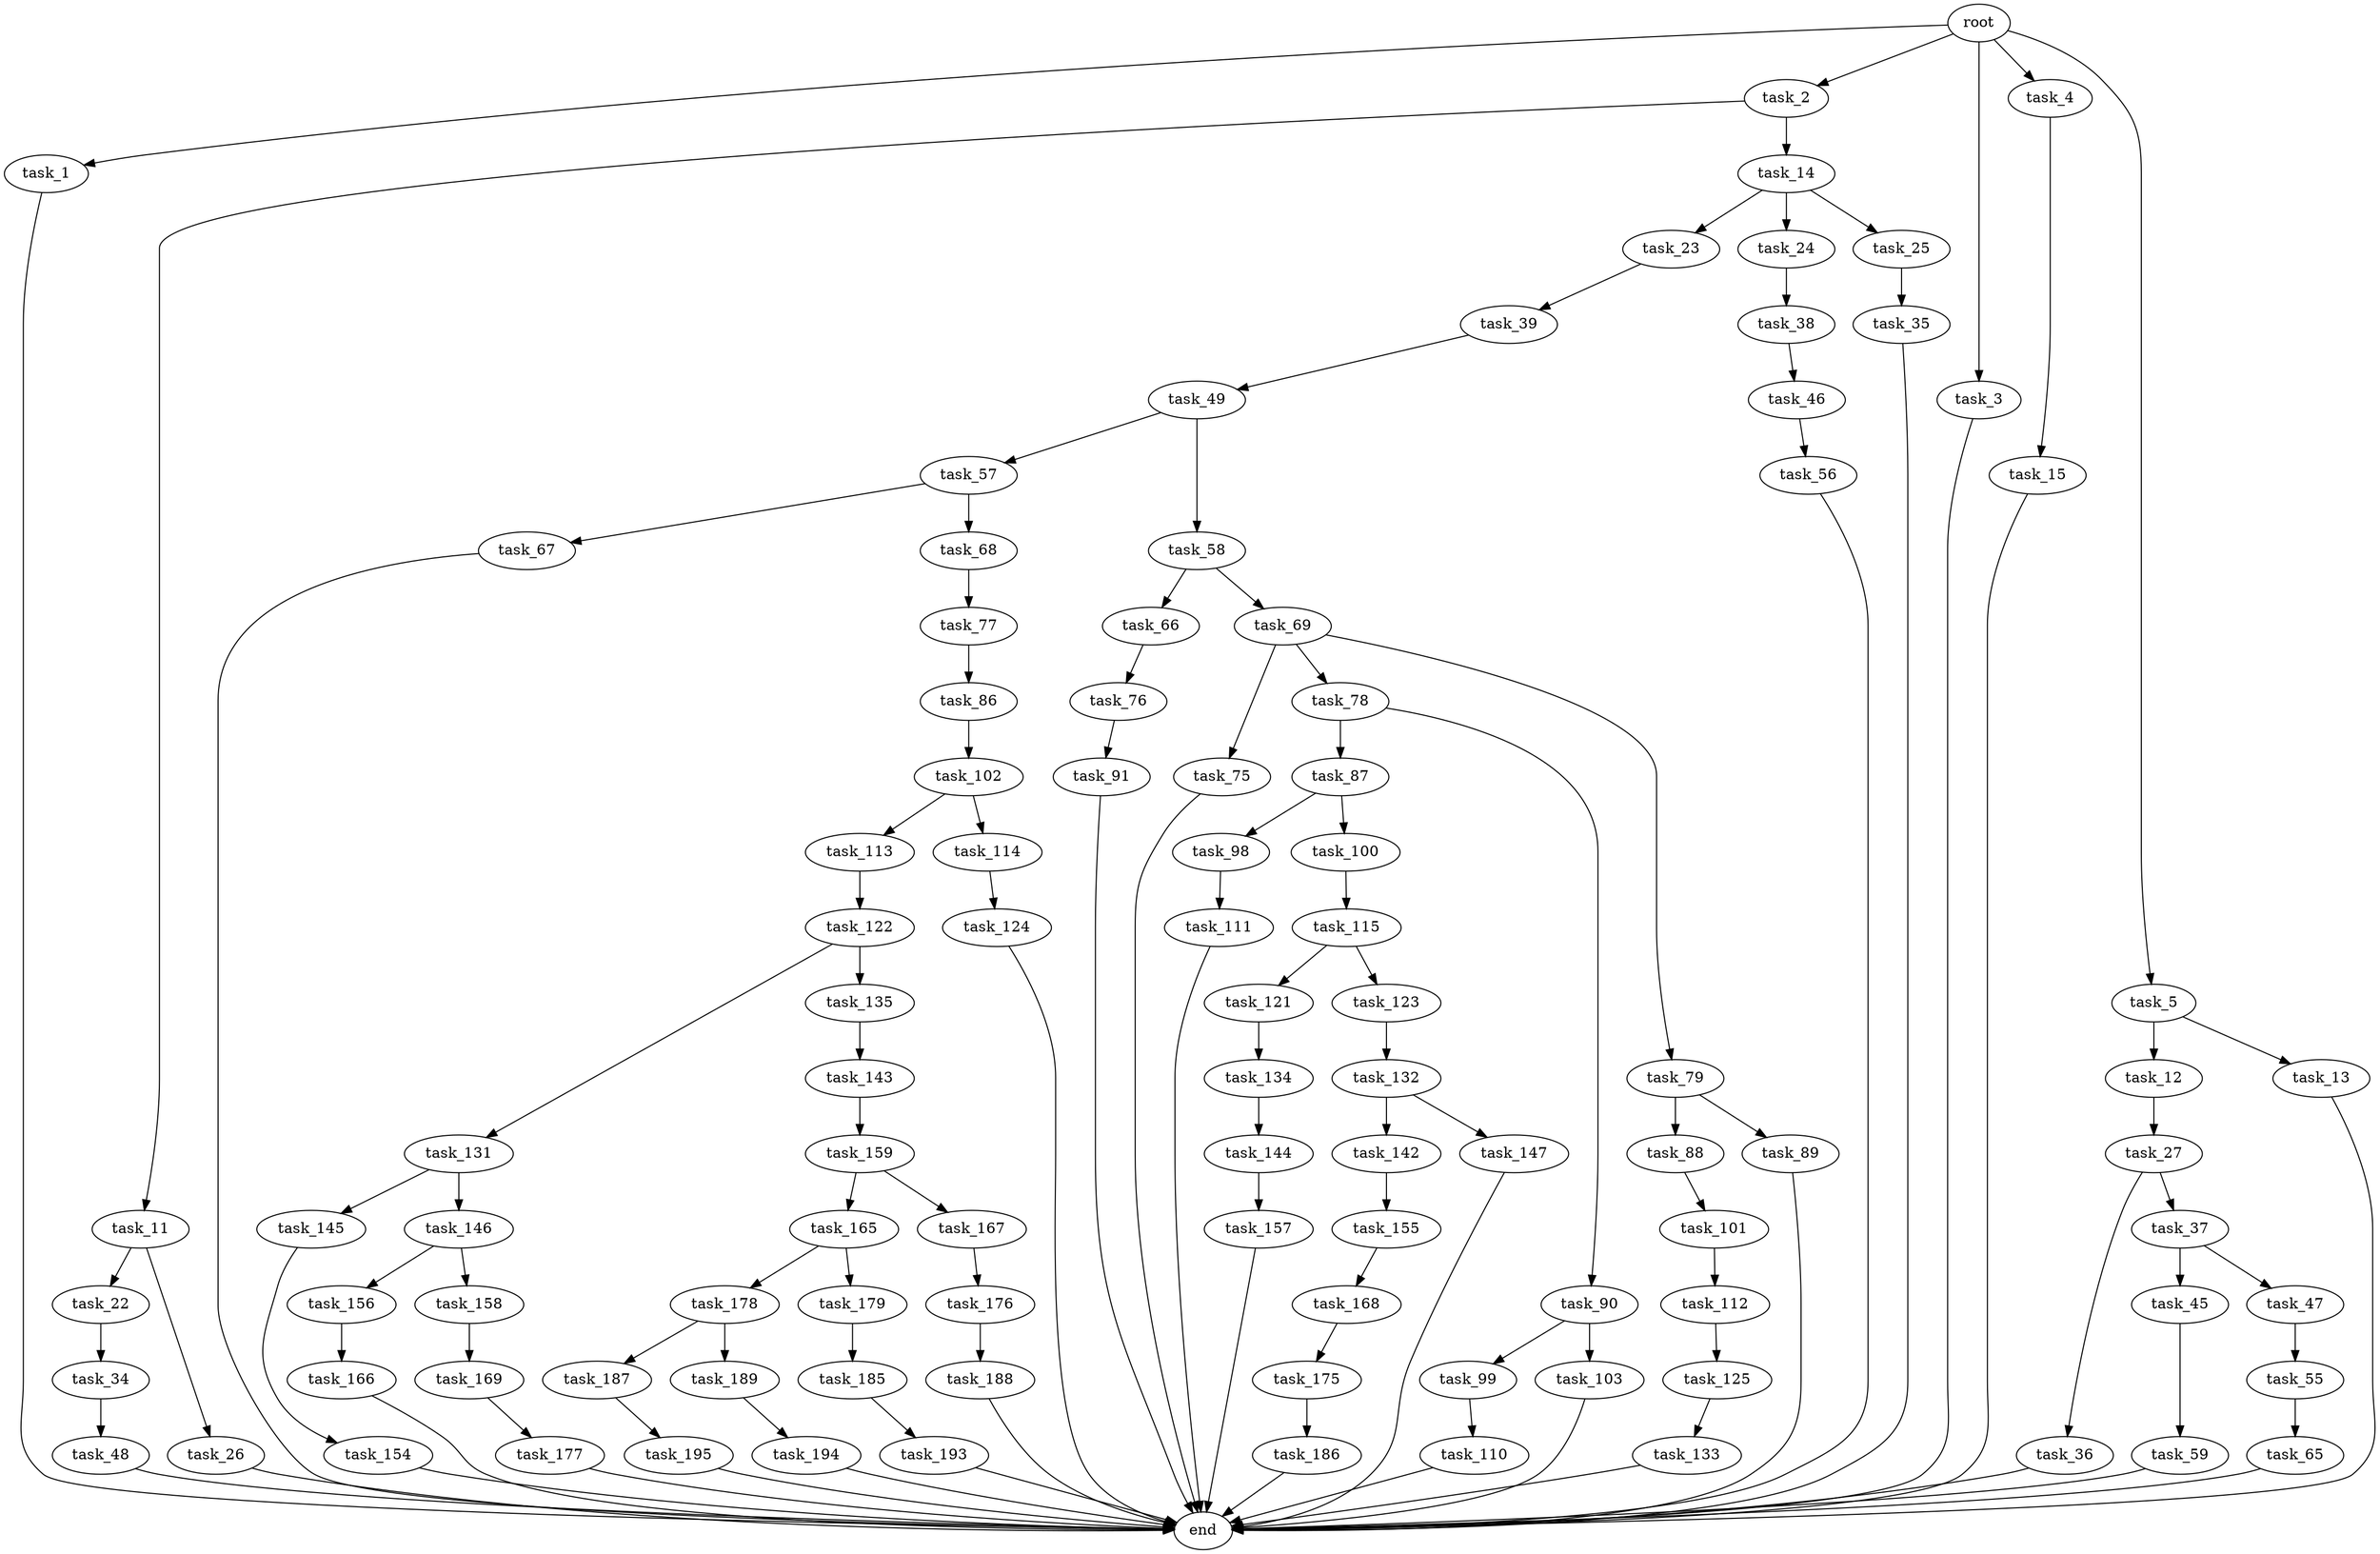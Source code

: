 digraph G {
  root [size="0.000000"];
  task_1 [size="65165083205.000000"];
  task_2 [size="65969595181.000000"];
  task_3 [size="189115734216.000000"];
  task_4 [size="549755813888.000000"];
  task_5 [size="21382753102.000000"];
  end [size="0.000000"];
  task_11 [size="8589934592.000000"];
  task_14 [size="68719476736.000000"];
  task_15 [size="13904762542.000000"];
  task_12 [size="24821448073.000000"];
  task_13 [size="2424015112.000000"];
  task_22 [size="77238220860.000000"];
  task_26 [size="1073741824000.000000"];
  task_27 [size="9987071255.000000"];
  task_23 [size="838138509.000000"];
  task_24 [size="41038963278.000000"];
  task_25 [size="549755813888.000000"];
  task_34 [size="231928233984.000000"];
  task_39 [size="18445039832.000000"];
  task_38 [size="19132809655.000000"];
  task_35 [size="44031202344.000000"];
  task_36 [size="134217728000.000000"];
  task_37 [size="1073741824000.000000"];
  task_48 [size="8589934592.000000"];
  task_45 [size="3733874573.000000"];
  task_47 [size="502717529.000000"];
  task_46 [size="1587279642.000000"];
  task_49 [size="6734870360.000000"];
  task_59 [size="26296562163.000000"];
  task_56 [size="14726165806.000000"];
  task_55 [size="52394251026.000000"];
  task_57 [size="68719476736.000000"];
  task_58 [size="42536761785.000000"];
  task_65 [size="1073741824000.000000"];
  task_67 [size="231928233984.000000"];
  task_68 [size="6521369062.000000"];
  task_66 [size="7949027790.000000"];
  task_69 [size="1388127446.000000"];
  task_76 [size="5542276234.000000"];
  task_77 [size="836634991520.000000"];
  task_75 [size="31767060100.000000"];
  task_78 [size="655819126.000000"];
  task_79 [size="8468192976.000000"];
  task_91 [size="65430253262.000000"];
  task_86 [size="782757789696.000000"];
  task_87 [size="80037185253.000000"];
  task_90 [size="231928233984.000000"];
  task_88 [size="68719476736.000000"];
  task_89 [size="1093194644259.000000"];
  task_102 [size="241543008407.000000"];
  task_98 [size="43734192212.000000"];
  task_100 [size="549755813888.000000"];
  task_101 [size="231928233984.000000"];
  task_99 [size="656729001.000000"];
  task_103 [size="549755813888.000000"];
  task_111 [size="11345490391.000000"];
  task_110 [size="134217728000.000000"];
  task_115 [size="814829559958.000000"];
  task_112 [size="231928233984.000000"];
  task_113 [size="15185440630.000000"];
  task_114 [size="47313578775.000000"];
  task_125 [size="139345366761.000000"];
  task_122 [size="68719476736.000000"];
  task_124 [size="21174582410.000000"];
  task_121 [size="15023425709.000000"];
  task_123 [size="14212054924.000000"];
  task_134 [size="134217728000.000000"];
  task_131 [size="92974320792.000000"];
  task_135 [size="782757789696.000000"];
  task_132 [size="549755813888.000000"];
  task_133 [size="710392258680.000000"];
  task_145 [size="15437214981.000000"];
  task_146 [size="401925983836.000000"];
  task_142 [size="134217728000.000000"];
  task_147 [size="231928233984.000000"];
  task_144 [size="38530802172.000000"];
  task_143 [size="1073741824000.000000"];
  task_155 [size="10099543171.000000"];
  task_159 [size="938650226880.000000"];
  task_157 [size="368293445632.000000"];
  task_154 [size="51047352919.000000"];
  task_156 [size="782757789696.000000"];
  task_158 [size="1817186660.000000"];
  task_168 [size="134217728000.000000"];
  task_166 [size="15983766275.000000"];
  task_169 [size="68719476736.000000"];
  task_165 [size="134217728000.000000"];
  task_167 [size="125917246325.000000"];
  task_178 [size="8589934592.000000"];
  task_179 [size="533128489088.000000"];
  task_176 [size="368293445632.000000"];
  task_175 [size="28991029248.000000"];
  task_177 [size="368293445632.000000"];
  task_186 [size="9471277457.000000"];
  task_188 [size="11208767178.000000"];
  task_187 [size="549755813888.000000"];
  task_189 [size="40891139410.000000"];
  task_185 [size="105631891373.000000"];
  task_193 [size="43646063788.000000"];
  task_195 [size="11539819750.000000"];
  task_194 [size="549755813888.000000"];

  root -> task_1 [size="1.000000"];
  root -> task_2 [size="1.000000"];
  root -> task_3 [size="1.000000"];
  root -> task_4 [size="1.000000"];
  root -> task_5 [size="1.000000"];
  task_1 -> end [size="1.000000"];
  task_2 -> task_11 [size="209715200.000000"];
  task_2 -> task_14 [size="209715200.000000"];
  task_3 -> end [size="1.000000"];
  task_4 -> task_15 [size="536870912.000000"];
  task_5 -> task_12 [size="536870912.000000"];
  task_5 -> task_13 [size="536870912.000000"];
  task_11 -> task_22 [size="33554432.000000"];
  task_11 -> task_26 [size="33554432.000000"];
  task_14 -> task_23 [size="134217728.000000"];
  task_14 -> task_24 [size="134217728.000000"];
  task_14 -> task_25 [size="134217728.000000"];
  task_15 -> end [size="1.000000"];
  task_12 -> task_27 [size="411041792.000000"];
  task_13 -> end [size="1.000000"];
  task_22 -> task_34 [size="134217728.000000"];
  task_26 -> end [size="1.000000"];
  task_27 -> task_36 [size="209715200.000000"];
  task_27 -> task_37 [size="209715200.000000"];
  task_23 -> task_39 [size="33554432.000000"];
  task_24 -> task_38 [size="33554432.000000"];
  task_25 -> task_35 [size="536870912.000000"];
  task_34 -> task_48 [size="301989888.000000"];
  task_39 -> task_49 [size="301989888.000000"];
  task_38 -> task_46 [size="411041792.000000"];
  task_35 -> end [size="1.000000"];
  task_36 -> end [size="1.000000"];
  task_37 -> task_45 [size="838860800.000000"];
  task_37 -> task_47 [size="838860800.000000"];
  task_48 -> end [size="1.000000"];
  task_45 -> task_59 [size="209715200.000000"];
  task_47 -> task_55 [size="33554432.000000"];
  task_46 -> task_56 [size="75497472.000000"];
  task_49 -> task_57 [size="134217728.000000"];
  task_49 -> task_58 [size="134217728.000000"];
  task_59 -> end [size="1.000000"];
  task_56 -> end [size="1.000000"];
  task_55 -> task_65 [size="75497472.000000"];
  task_57 -> task_67 [size="134217728.000000"];
  task_57 -> task_68 [size="134217728.000000"];
  task_58 -> task_66 [size="209715200.000000"];
  task_58 -> task_69 [size="209715200.000000"];
  task_65 -> end [size="1.000000"];
  task_67 -> end [size="1.000000"];
  task_68 -> task_77 [size="134217728.000000"];
  task_66 -> task_76 [size="134217728.000000"];
  task_69 -> task_75 [size="75497472.000000"];
  task_69 -> task_78 [size="75497472.000000"];
  task_69 -> task_79 [size="75497472.000000"];
  task_76 -> task_91 [size="134217728.000000"];
  task_77 -> task_86 [size="679477248.000000"];
  task_75 -> end [size="1.000000"];
  task_78 -> task_87 [size="33554432.000000"];
  task_78 -> task_90 [size="33554432.000000"];
  task_79 -> task_88 [size="134217728.000000"];
  task_79 -> task_89 [size="134217728.000000"];
  task_91 -> end [size="1.000000"];
  task_86 -> task_102 [size="679477248.000000"];
  task_87 -> task_98 [size="75497472.000000"];
  task_87 -> task_100 [size="75497472.000000"];
  task_90 -> task_99 [size="301989888.000000"];
  task_90 -> task_103 [size="301989888.000000"];
  task_88 -> task_101 [size="134217728.000000"];
  task_89 -> end [size="1.000000"];
  task_102 -> task_113 [size="301989888.000000"];
  task_102 -> task_114 [size="301989888.000000"];
  task_98 -> task_111 [size="838860800.000000"];
  task_100 -> task_115 [size="536870912.000000"];
  task_101 -> task_112 [size="301989888.000000"];
  task_99 -> task_110 [size="33554432.000000"];
  task_103 -> end [size="1.000000"];
  task_111 -> end [size="1.000000"];
  task_110 -> end [size="1.000000"];
  task_115 -> task_121 [size="838860800.000000"];
  task_115 -> task_123 [size="838860800.000000"];
  task_112 -> task_125 [size="301989888.000000"];
  task_113 -> task_122 [size="301989888.000000"];
  task_114 -> task_124 [size="838860800.000000"];
  task_125 -> task_133 [size="209715200.000000"];
  task_122 -> task_131 [size="134217728.000000"];
  task_122 -> task_135 [size="134217728.000000"];
  task_124 -> end [size="1.000000"];
  task_121 -> task_134 [size="838860800.000000"];
  task_123 -> task_132 [size="536870912.000000"];
  task_134 -> task_144 [size="209715200.000000"];
  task_131 -> task_145 [size="134217728.000000"];
  task_131 -> task_146 [size="134217728.000000"];
  task_135 -> task_143 [size="679477248.000000"];
  task_132 -> task_142 [size="536870912.000000"];
  task_132 -> task_147 [size="536870912.000000"];
  task_133 -> end [size="1.000000"];
  task_145 -> task_154 [size="838860800.000000"];
  task_146 -> task_156 [size="536870912.000000"];
  task_146 -> task_158 [size="536870912.000000"];
  task_142 -> task_155 [size="209715200.000000"];
  task_147 -> end [size="1.000000"];
  task_144 -> task_157 [size="838860800.000000"];
  task_143 -> task_159 [size="838860800.000000"];
  task_155 -> task_168 [size="33554432.000000"];
  task_159 -> task_165 [size="838860800.000000"];
  task_159 -> task_167 [size="838860800.000000"];
  task_157 -> end [size="1.000000"];
  task_154 -> end [size="1.000000"];
  task_156 -> task_166 [size="679477248.000000"];
  task_158 -> task_169 [size="33554432.000000"];
  task_168 -> task_175 [size="209715200.000000"];
  task_166 -> end [size="1.000000"];
  task_169 -> task_177 [size="134217728.000000"];
  task_165 -> task_178 [size="209715200.000000"];
  task_165 -> task_179 [size="209715200.000000"];
  task_167 -> task_176 [size="411041792.000000"];
  task_178 -> task_187 [size="33554432.000000"];
  task_178 -> task_189 [size="33554432.000000"];
  task_179 -> task_185 [size="536870912.000000"];
  task_176 -> task_188 [size="411041792.000000"];
  task_175 -> task_186 [size="75497472.000000"];
  task_177 -> end [size="1.000000"];
  task_186 -> end [size="1.000000"];
  task_188 -> end [size="1.000000"];
  task_187 -> task_195 [size="536870912.000000"];
  task_189 -> task_194 [size="33554432.000000"];
  task_185 -> task_193 [size="75497472.000000"];
  task_193 -> end [size="1.000000"];
  task_195 -> end [size="1.000000"];
  task_194 -> end [size="1.000000"];
}
